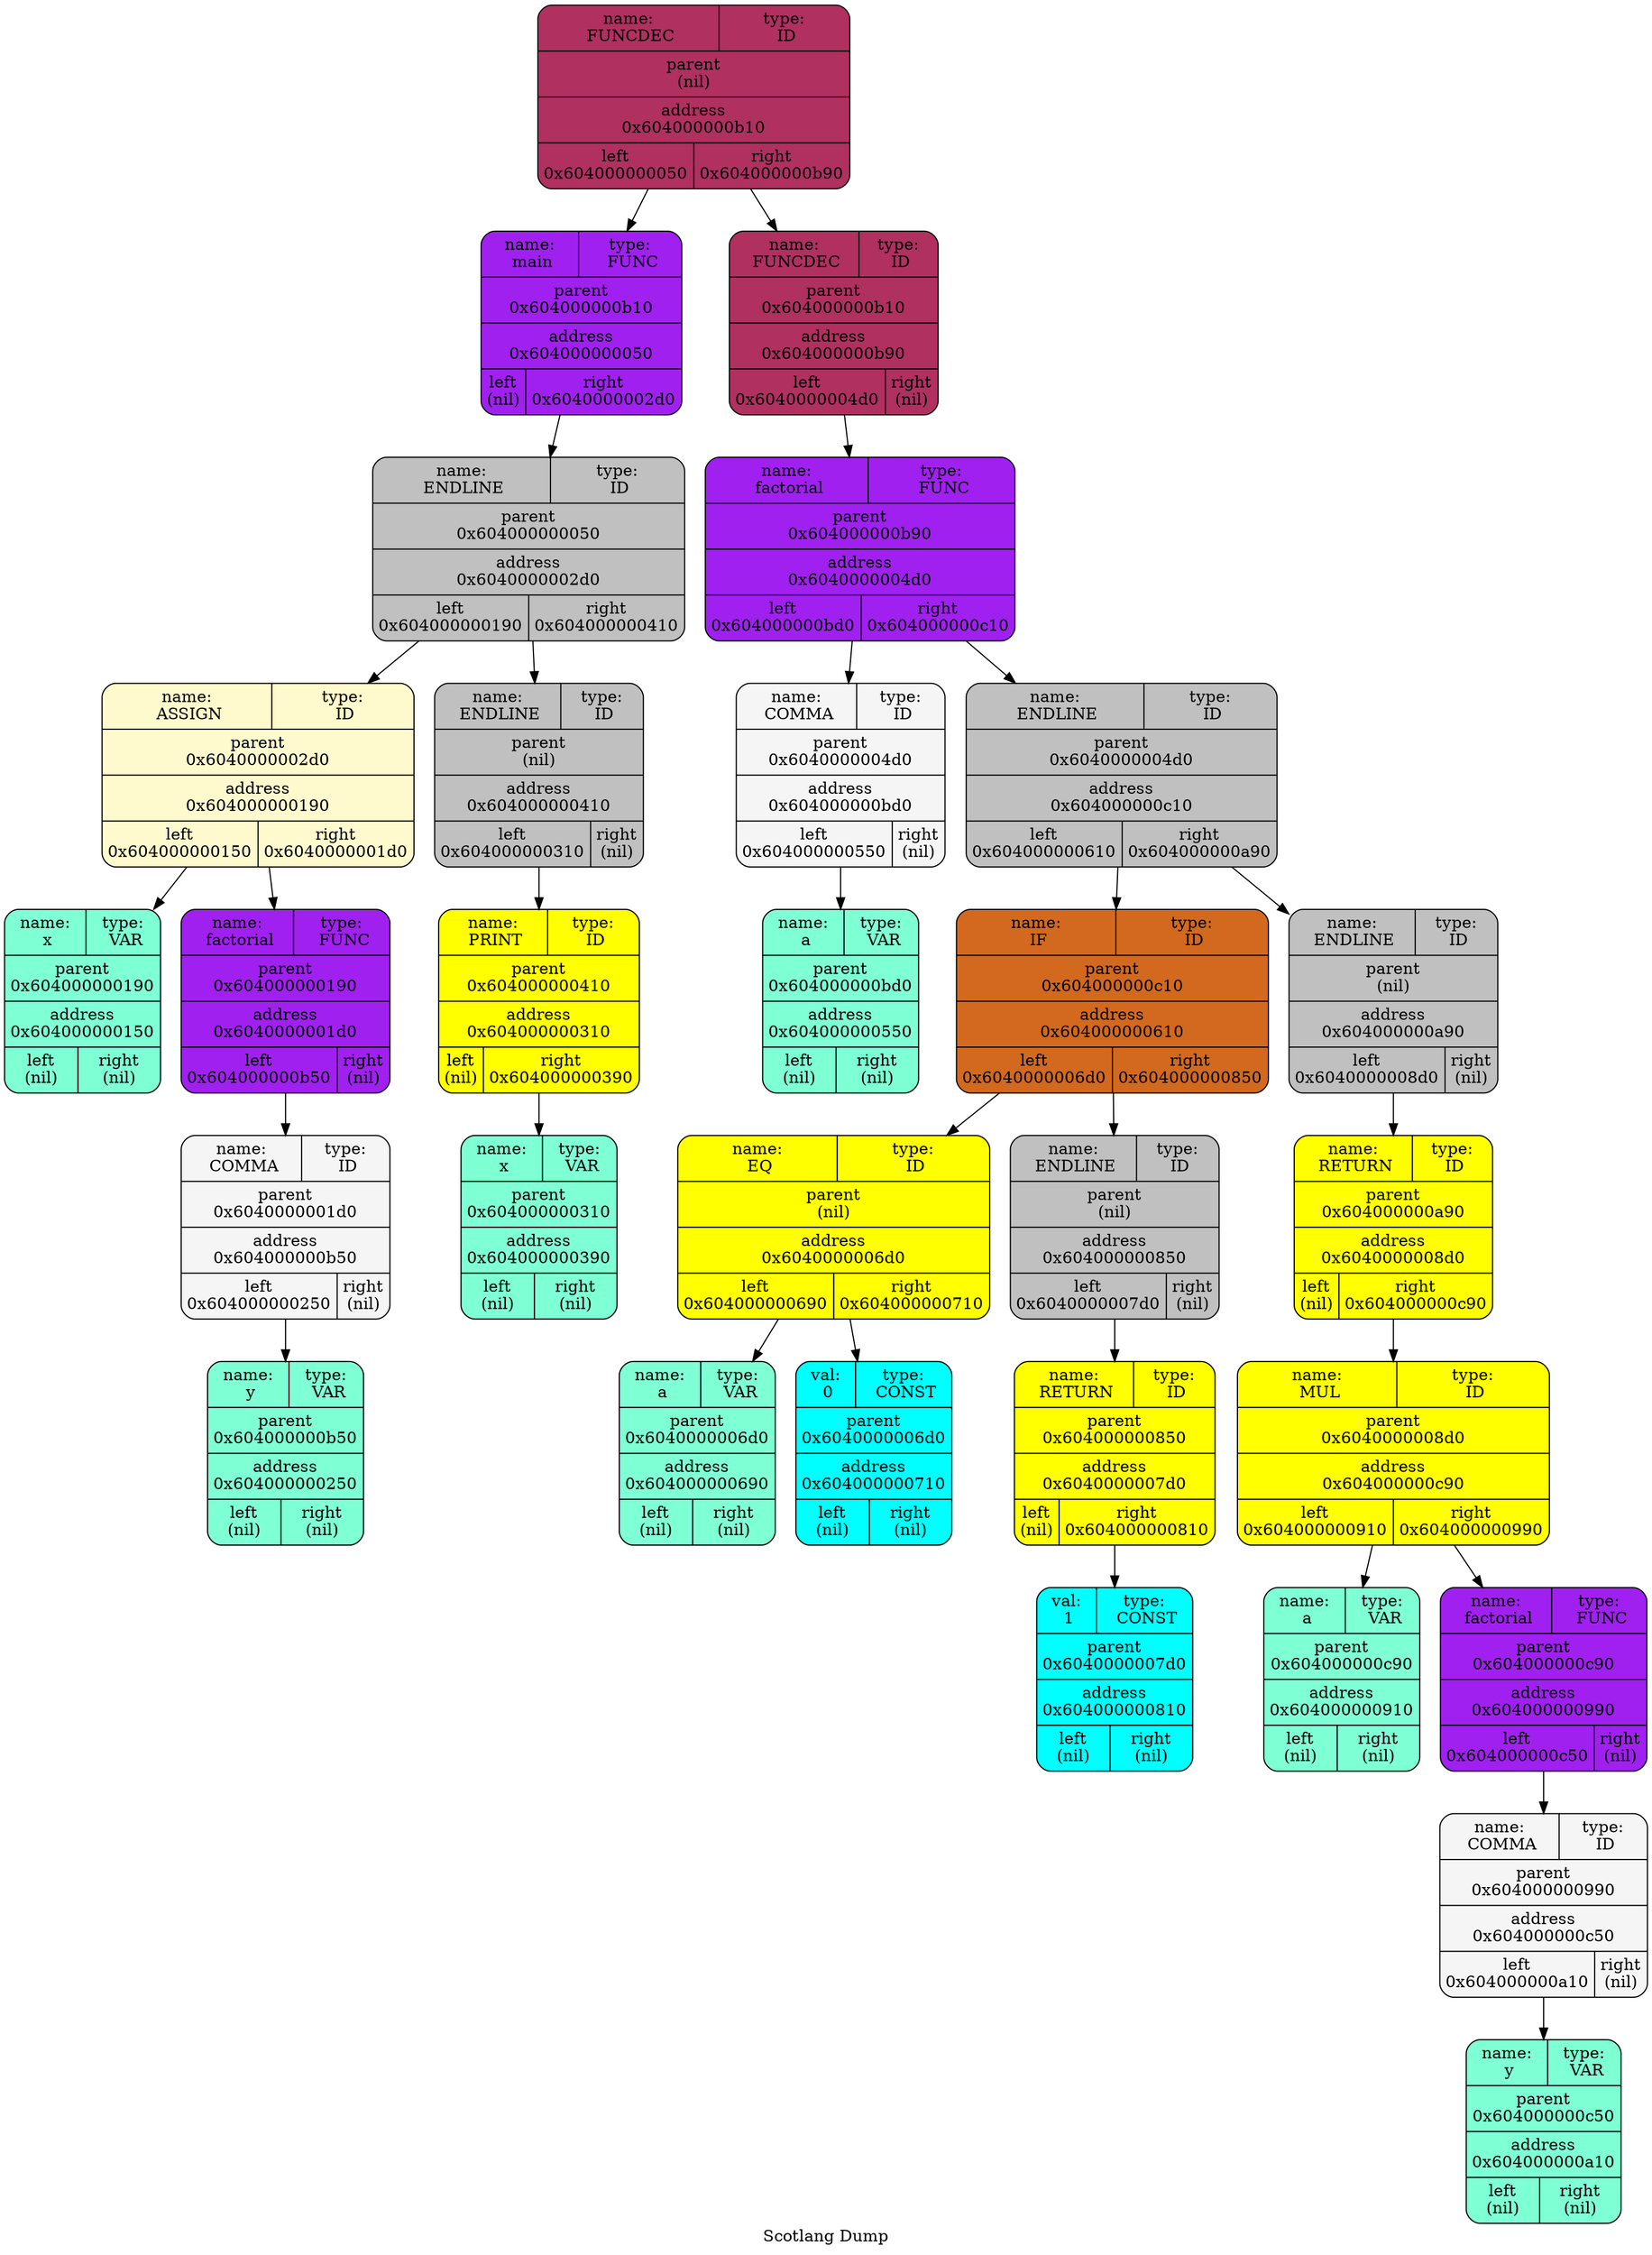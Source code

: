   digraph tree  {
  node[   shape     = "Mrecord",  style     = "filled",  fillcolor = "white",  fontcolor = "#000000",  margin    = "0.075"];
  rankdir   = "TB";

  label     = "Scotlang Dump";
"node0" [shape = "Mrecord", label = "{{<left>name:\n FUNCDEC | <right>type:\n ID} | parent\n(nil) | <f0> address\n0x604000000b10| {<left>left\n0x604000000050 | <right>right\n0x604000000b90\n}}", fillcolor = "x11maroon"]
"node1" [shape = "Mrecord", label = "{{<left>name:\n main | <right>type:\n FUNC} | parent\n0x604000000b10 | <f0> address\n0x604000000050| {<left>left\n(nil) | <right>right\n0x6040000002d0\n}}", fillcolor = "purple"]
"node2" [shape = "Mrecord", label = "{{<left>name:\n ENDLINE | <right>type:\n ID} | parent\n0x604000000050 | <f0> address\n0x6040000002d0| {<left>left\n0x604000000190 | <right>right\n0x604000000410\n}}", fillcolor = "gray"]
"node3" [shape = "Mrecord", label = "{{<left>name:\n ASSIGN | <right>type:\n ID} | parent\n0x6040000002d0 | <f0> address\n0x604000000190| {<left>left\n0x604000000150 | <right>right\n0x6040000001d0\n}}", fillcolor = "lemonchiffon"]
"node4" [shape = "Mrecord", label = "{{<left>name:\n x | <right>type:\n VAR} | parent\n0x604000000190 | <f0> address\n0x604000000150| {<left>left\n(nil) | <right>right\n(nil)\n}}", fillcolor = "aquamarine"]
"node3" -> "node4"
"node5" [shape = "Mrecord", label = "{{<left>name:\n factorial | <right>type:\n FUNC} | parent\n0x604000000190 | <f0> address\n0x6040000001d0| {<left>left\n0x604000000b50 | <right>right\n(nil)\n}}", fillcolor = "purple"]
"node6" [shape = "Mrecord", label = "{{<left>name:\n COMMA | <right>type:\n ID} | parent\n0x6040000001d0 | <f0> address\n0x604000000b50| {<left>left\n0x604000000250 | <right>right\n(nil)\n}}", fillcolor = "whitesmoke"]
"node7" [shape = "Mrecord", label = "{{<left>name:\n y | <right>type:\n VAR} | parent\n0x604000000b50 | <f0> address\n0x604000000250| {<left>left\n(nil) | <right>right\n(nil)\n}}", fillcolor = "aquamarine"]
"node6" -> "node7"
"node5" -> "node6"
"node3" -> "node5"
"node2" -> "node3"
"node8" [shape = "Mrecord", label = "{{<left>name:\n ENDLINE | <right>type:\n ID} | parent\n(nil) | <f0> address\n0x604000000410| {<left>left\n0x604000000310 | <right>right\n(nil)\n}}", fillcolor = "gray"]
"node9" [shape = "Mrecord", label = "{{<left>name:\n PRINT | <right>type:\n ID} | parent\n0x604000000410 | <f0> address\n0x604000000310| {<left>left\n(nil) | <right>right\n0x604000000390\n}}", fillcolor = "yellow"]
"node10" [shape = "Mrecord", label = "{{<left>name:\n x | <right>type:\n VAR} | parent\n0x604000000310 | <f0> address\n0x604000000390| {<left>left\n(nil) | <right>right\n(nil)\n}}", fillcolor = "aquamarine"]
"node9" -> "node10"
"node8" -> "node9"
"node2" -> "node8"
"node1" -> "node2"
"node0" -> "node1"
"node11" [shape = "Mrecord", label = "{{<left>name:\n FUNCDEC | <right>type:\n ID} | parent\n0x604000000b10 | <f0> address\n0x604000000b90| {<left>left\n0x6040000004d0 | <right>right\n(nil)\n}}", fillcolor = "x11maroon"]
"node12" [shape = "Mrecord", label = "{{<left>name:\n factorial | <right>type:\n FUNC} | parent\n0x604000000b90 | <f0> address\n0x6040000004d0| {<left>left\n0x604000000bd0 | <right>right\n0x604000000c10\n}}", fillcolor = "purple"]
"node13" [shape = "Mrecord", label = "{{<left>name:\n COMMA | <right>type:\n ID} | parent\n0x6040000004d0 | <f0> address\n0x604000000bd0| {<left>left\n0x604000000550 | <right>right\n(nil)\n}}", fillcolor = "whitesmoke"]
"node14" [shape = "Mrecord", label = "{{<left>name:\n a | <right>type:\n VAR} | parent\n0x604000000bd0 | <f0> address\n0x604000000550| {<left>left\n(nil) | <right>right\n(nil)\n}}", fillcolor = "aquamarine"]
"node13" -> "node14"
"node12" -> "node13"
"node15" [shape = "Mrecord", label = "{{<left>name:\n ENDLINE | <right>type:\n ID} | parent\n0x6040000004d0 | <f0> address\n0x604000000c10| {<left>left\n0x604000000610 | <right>right\n0x604000000a90\n}}", fillcolor = "gray"]
"node16" [shape = "Mrecord", label = "{{<left>name:\n IF | <right>type:\n ID} | parent\n0x604000000c10 | <f0> address\n0x604000000610| {<left>left\n0x6040000006d0 | <right>right\n0x604000000850\n}}", fillcolor = "chocolate"]
"node17" [shape = "Mrecord", label = "{{<left>name:\n EQ | <right>type:\n ID} | parent\n(nil) | <f0> address\n0x6040000006d0| {<left>left\n0x604000000690 | <right>right\n0x604000000710\n}}", fillcolor = "yellow"]
"node18" [shape = "Mrecord", label = "{{<left>name:\n a | <right>type:\n VAR} | parent\n0x6040000006d0 | <f0> address\n0x604000000690| {<left>left\n(nil) | <right>right\n(nil)\n}}", fillcolor = "aquamarine"]
"node17" -> "node18"
"node19" [shape = "Mrecord", label = "{{<left>val:\n 0 | <right>type:\n CONST} | parent\n0x6040000006d0 | <f0> address\n0x604000000710| {<left>left\n(nil) | <right>right\n(nil)\n}}", fillcolor = "aqua"]
"node17" -> "node19"
"node16" -> "node17"
"node20" [shape = "Mrecord", label = "{{<left>name:\n ENDLINE | <right>type:\n ID} | parent\n(nil) | <f0> address\n0x604000000850| {<left>left\n0x6040000007d0 | <right>right\n(nil)\n}}", fillcolor = "gray"]
"node21" [shape = "Mrecord", label = "{{<left>name:\n RETURN | <right>type:\n ID} | parent\n0x604000000850 | <f0> address\n0x6040000007d0| {<left>left\n(nil) | <right>right\n0x604000000810\n}}", fillcolor = "yellow"]
"node22" [shape = "Mrecord", label = "{{<left>val:\n 1 | <right>type:\n CONST} | parent\n0x6040000007d0 | <f0> address\n0x604000000810| {<left>left\n(nil) | <right>right\n(nil)\n}}", fillcolor = "aqua"]
"node21" -> "node22"
"node20" -> "node21"
"node16" -> "node20"
"node15" -> "node16"
"node23" [shape = "Mrecord", label = "{{<left>name:\n ENDLINE | <right>type:\n ID} | parent\n(nil) | <f0> address\n0x604000000a90| {<left>left\n0x6040000008d0 | <right>right\n(nil)\n}}", fillcolor = "gray"]
"node24" [shape = "Mrecord", label = "{{<left>name:\n RETURN | <right>type:\n ID} | parent\n0x604000000a90 | <f0> address\n0x6040000008d0| {<left>left\n(nil) | <right>right\n0x604000000c90\n}}", fillcolor = "yellow"]
"node25" [shape = "Mrecord", label = "{{<left>name:\n MUL | <right>type:\n ID} | parent\n0x6040000008d0 | <f0> address\n0x604000000c90| {<left>left\n0x604000000910 | <right>right\n0x604000000990\n}}", fillcolor = "yellow"]
"node26" [shape = "Mrecord", label = "{{<left>name:\n a | <right>type:\n VAR} | parent\n0x604000000c90 | <f0> address\n0x604000000910| {<left>left\n(nil) | <right>right\n(nil)\n}}", fillcolor = "aquamarine"]
"node25" -> "node26"
"node27" [shape = "Mrecord", label = "{{<left>name:\n factorial | <right>type:\n FUNC} | parent\n0x604000000c90 | <f0> address\n0x604000000990| {<left>left\n0x604000000c50 | <right>right\n(nil)\n}}", fillcolor = "purple"]
"node28" [shape = "Mrecord", label = "{{<left>name:\n COMMA | <right>type:\n ID} | parent\n0x604000000990 | <f0> address\n0x604000000c50| {<left>left\n0x604000000a10 | <right>right\n(nil)\n}}", fillcolor = "whitesmoke"]
"node29" [shape = "Mrecord", label = "{{<left>name:\n y | <right>type:\n VAR} | parent\n0x604000000c50 | <f0> address\n0x604000000a10| {<left>left\n(nil) | <right>right\n(nil)\n}}", fillcolor = "aquamarine"]
"node28" -> "node29"
"node27" -> "node28"
"node25" -> "node27"
"node24" -> "node25"
"node23" -> "node24"
"node15" -> "node23"
"node12" -> "node15"
"node11" -> "node12"
"node0" -> "node11"
  }
